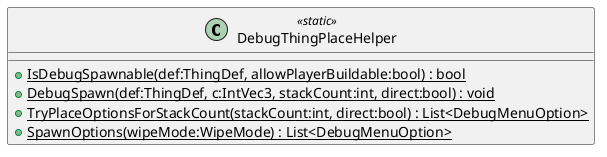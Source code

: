 @startuml
class DebugThingPlaceHelper <<static>> {
    + {static} IsDebugSpawnable(def:ThingDef, allowPlayerBuildable:bool) : bool
    + {static} DebugSpawn(def:ThingDef, c:IntVec3, stackCount:int, direct:bool) : void
    + {static} TryPlaceOptionsForStackCount(stackCount:int, direct:bool) : List<DebugMenuOption>
    + {static} SpawnOptions(wipeMode:WipeMode) : List<DebugMenuOption>
}
@enduml
